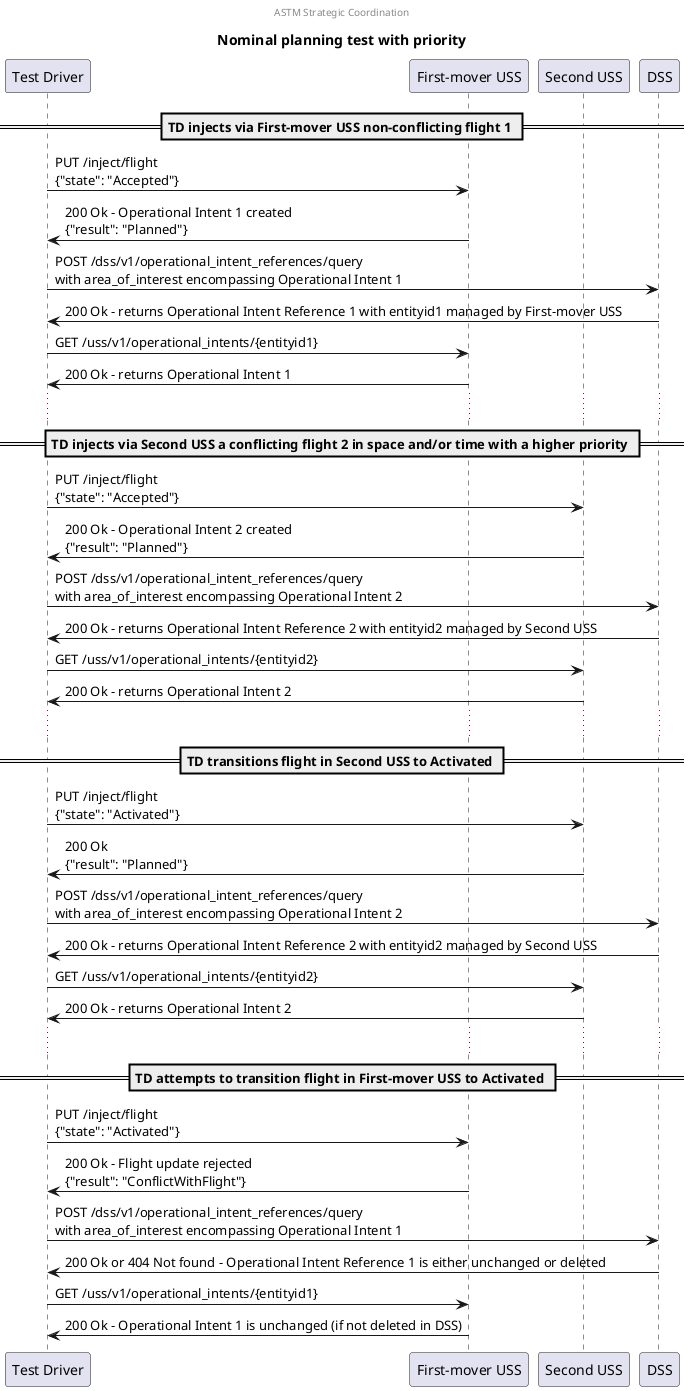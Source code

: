 @startuml
center header ASTM Strategic Coordination
title Nominal planning test with priority

participant "Test Driver" as TD
participant "First-mover USS" as USS1
participant "Second USS" as USS2
participant "DSS"

== TD injects via First-mover USS non-conflicting flight 1 ==

TD -> USS1: PUT /inject/flight\n{"state": "Accepted"}
TD <- USS1: 200 Ok - Operational Intent 1 created\n{"result": "Planned"}

TD -> DSS: POST /dss/v1/operational_intent_references/query\nwith area_of_interest encompassing Operational Intent 1
TD <- DSS: 200 Ok - returns Operational Intent Reference 1 with entityid1 managed by First-mover USS

TD -> USS1: GET /uss/v1/operational_intents/{entityid1}
TD <- USS1: 200 Ok - returns Operational Intent 1

...

== TD injects via Second USS a conflicting flight 2 in space and/or time with a higher priority ==

TD -> USS2: PUT /inject/flight\n{"state": "Accepted"}
TD <- USS2: 200 Ok - Operational Intent 2 created\n{"result": "Planned"}

TD -> DSS: POST /dss/v1/operational_intent_references/query\nwith area_of_interest encompassing Operational Intent 2
TD <- DSS: 200 Ok - returns Operational Intent Reference 2 with entityid2 managed by Second USS

TD -> USS2: GET /uss/v1/operational_intents/{entityid2}
TD <- USS2: 200 Ok - returns Operational Intent 2

...

== TD transitions flight in Second USS to Activated ==

TD -> USS2: PUT /inject/flight\n{"state": "Activated"}
TD <- USS2: 200 Ok\n{"result": "Planned"}

TD -> DSS: POST /dss/v1/operational_intent_references/query\nwith area_of_interest encompassing Operational Intent 2
TD <- DSS: 200 Ok - returns Operational Intent Reference 2 with entityid2 managed by Second USS

TD -> USS2: GET /uss/v1/operational_intents/{entityid2}
TD <- USS2: 200 Ok - returns Operational Intent 2

...

== TD attempts to transition flight in First-mover USS to Activated ==

TD -> USS1: PUT /inject/flight\n{"state": "Activated"}
TD <- USS1: 200 Ok - Flight update rejected\n{"result": "ConflictWithFlight"}

TD -> DSS: POST /dss/v1/operational_intent_references/query\nwith area_of_interest encompassing Operational Intent 1
TD <- DSS: 200 Ok or 404 Not found - Operational Intent Reference 1 is either unchanged or deleted

TD -> USS1: GET /uss/v1/operational_intents/{entityid1}
TD <- USS1: 200 Ok - Operational Intent 1 is unchanged (if not deleted in DSS)

@enduml
